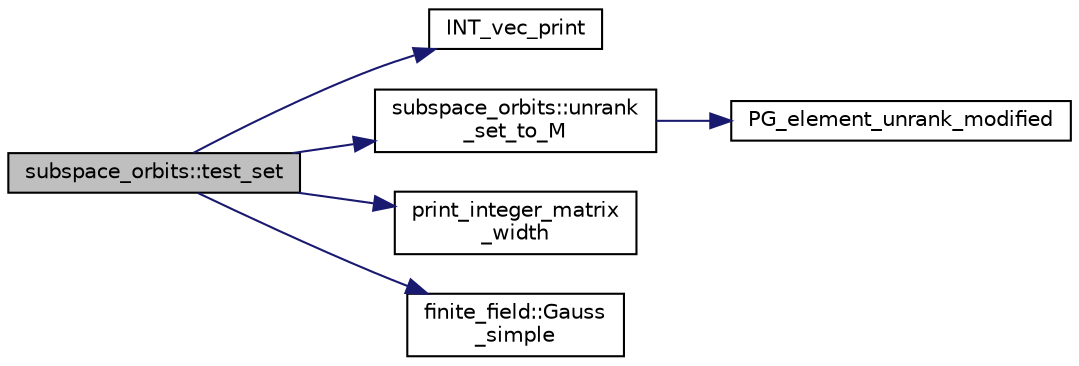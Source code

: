 digraph "subspace_orbits::test_set"
{
  edge [fontname="Helvetica",fontsize="10",labelfontname="Helvetica",labelfontsize="10"];
  node [fontname="Helvetica",fontsize="10",shape=record];
  rankdir="LR";
  Node2264 [label="subspace_orbits::test_set",height=0.2,width=0.4,color="black", fillcolor="grey75", style="filled", fontcolor="black"];
  Node2264 -> Node2265 [color="midnightblue",fontsize="10",style="solid",fontname="Helvetica"];
  Node2265 [label="INT_vec_print",height=0.2,width=0.4,color="black", fillcolor="white", style="filled",URL="$df/dbf/sajeeb_8_c.html#a79a5901af0b47dd0d694109543c027fe"];
  Node2264 -> Node2266 [color="midnightblue",fontsize="10",style="solid",fontname="Helvetica"];
  Node2266 [label="subspace_orbits::unrank\l_set_to_M",height=0.2,width=0.4,color="black", fillcolor="white", style="filled",URL="$d2/d9f/classsubspace__orbits.html#a9440573e13ae98d29694664bf23bad83"];
  Node2266 -> Node2267 [color="midnightblue",fontsize="10",style="solid",fontname="Helvetica"];
  Node2267 [label="PG_element_unrank_modified",height=0.2,width=0.4,color="black", fillcolor="white", style="filled",URL="$d4/d67/geometry_8h.html#a83ae9b605d496f6a90345303f6efae64"];
  Node2264 -> Node2268 [color="midnightblue",fontsize="10",style="solid",fontname="Helvetica"];
  Node2268 [label="print_integer_matrix\l_width",height=0.2,width=0.4,color="black", fillcolor="white", style="filled",URL="$d5/db4/io__and__os_8h.html#aa78f3e73fc2179251bd15adbcc31573f"];
  Node2264 -> Node2269 [color="midnightblue",fontsize="10",style="solid",fontname="Helvetica"];
  Node2269 [label="finite_field::Gauss\l_simple",height=0.2,width=0.4,color="black", fillcolor="white", style="filled",URL="$df/d5a/classfinite__field.html#aba4950590e24a1ce323f292cf47b3307"];
}

